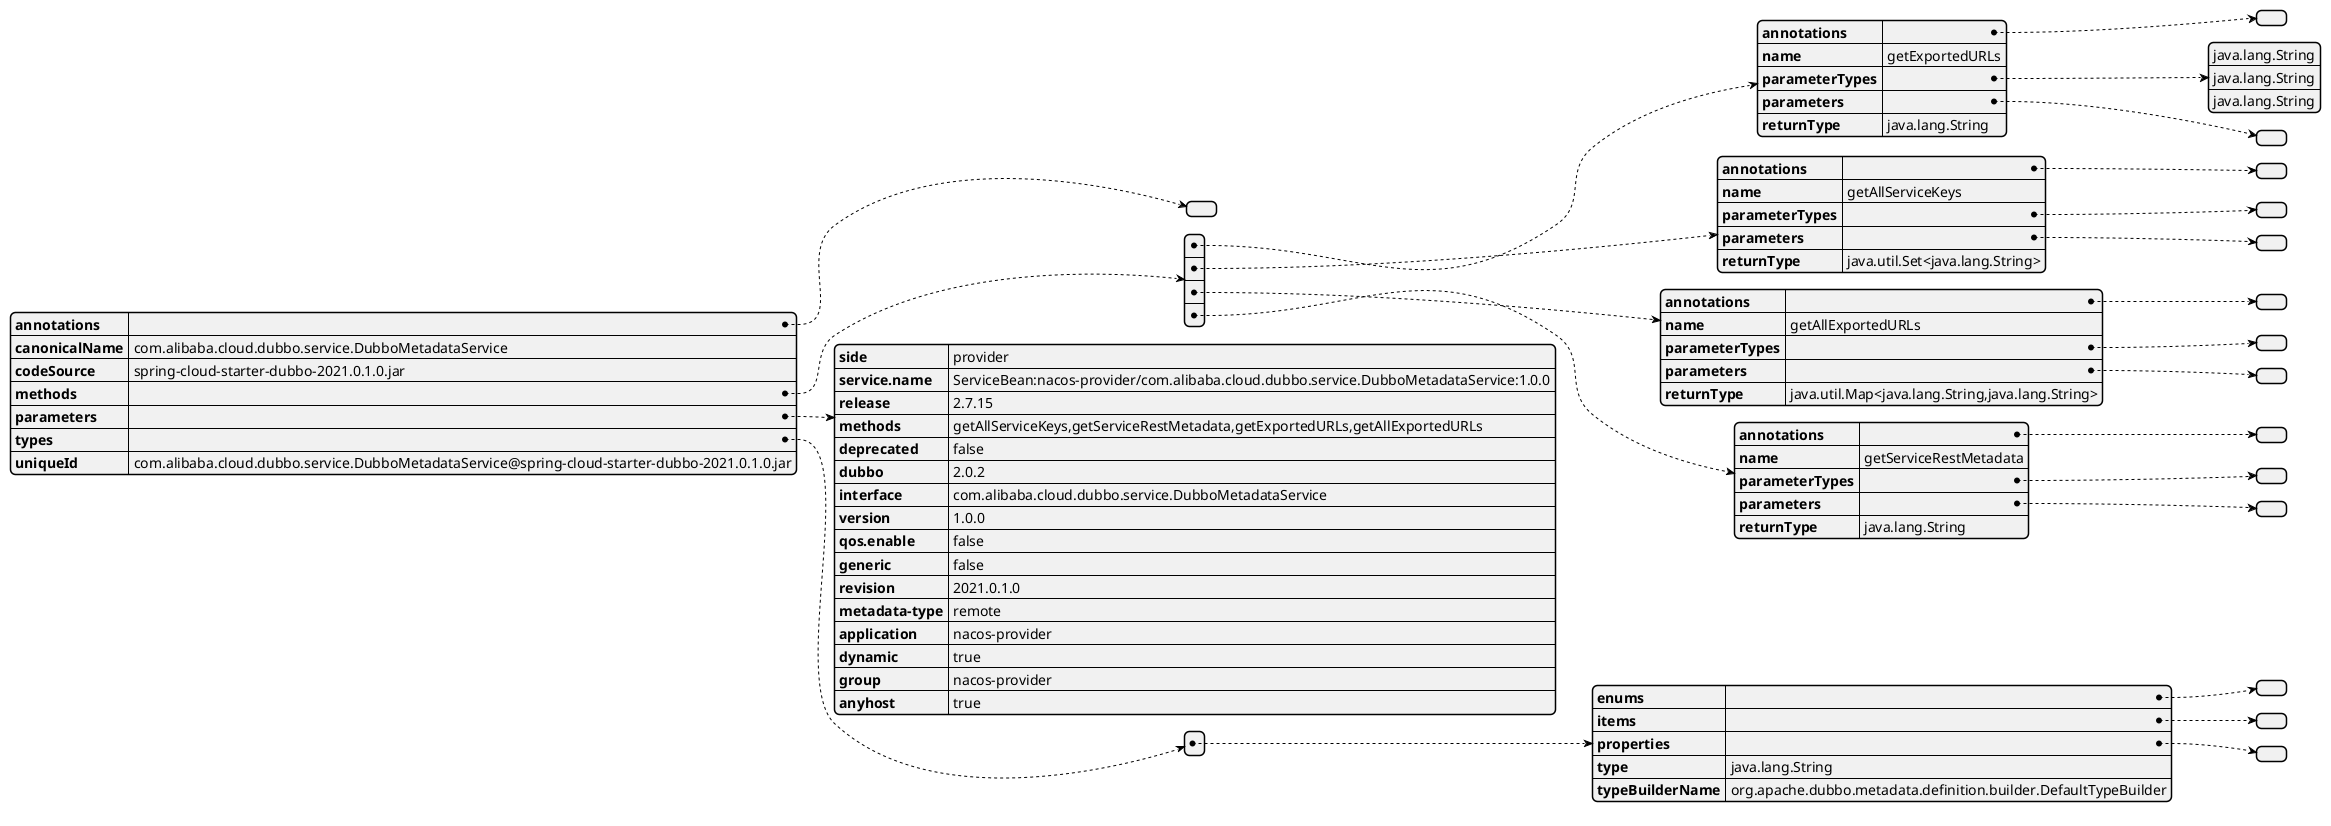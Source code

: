

@startjson

{
    "annotations": [],
    "canonicalName": "com.alibaba.cloud.dubbo.service.DubboMetadataService",
    "codeSource": "spring-cloud-starter-dubbo-2021.0.1.0.jar",
    "methods": [
        {
            "annotations": [],
            "name": "getExportedURLs",
            "parameterTypes": [
                "java.lang.String",
                "java.lang.String",
                "java.lang.String"
            ],
            "parameters": [],
            "returnType": "java.lang.String"
        },
        {
            "annotations": [],
            "name": "getAllServiceKeys",
            "parameterTypes": [],
            "parameters": [],
            "returnType": "java.util.Set<java.lang.String>"
        },
        {
            "annotations": [],
            "name": "getAllExportedURLs",
            "parameterTypes": [],
            "parameters": [],
            "returnType": "java.util.Map<java.lang.String,java.lang.String>"
        },
        {
            "annotations": [],
            "name": "getServiceRestMetadata",
            "parameterTypes": [],
            "parameters": [],
            "returnType": "java.lang.String"
        }
    ],
    "parameters": {
        "side": "provider",
        "service.name": "ServiceBean:nacos-provider/com.alibaba.cloud.dubbo.service.DubboMetadataService:1.0.0",
        "release": "2.7.15",
        "methods": "getAllServiceKeys,getServiceRestMetadata,getExportedURLs,getAllExportedURLs",
        "deprecated": "false",
        "dubbo": "2.0.2",
        "interface": "com.alibaba.cloud.dubbo.service.DubboMetadataService",
        "version": "1.0.0",
        "qos.enable": "false",
        "generic": "false",
        "revision": "2021.0.1.0",
        "metadata-type": "remote",
        "application": "nacos-provider",
        "dynamic": "true",
        "group": "nacos-provider",
        "anyhost": "true"
    },
    "types": [
        {
            "enums": [],
            "items": [],
            "properties": {},
            "type": "java.lang.String",
            "typeBuilderName": "org.apache.dubbo.metadata.definition.builder.DefaultTypeBuilder"
        }
    ],
    "uniqueId": "com.alibaba.cloud.dubbo.service.DubboMetadataService@spring-cloud-starter-dubbo-2021.0.1.0.jar"
}
@endjson

@startjson
{
    "parameters": {
        "side": "provider",
        "interface": "com.example.nacosdiscovery.provider.dubbo.ProductProvider",
        "pid": "18332",
        "application": "nacos-provider",
        "dubbo": "2.0.2",
        "release": "3.0.8",
        "anyhost": "true",
        "bind.ip": "192.168.81.1",
        "methods": "getProductById,getProductProvider",
        "background": "false",
        "deprecated": "false",
        "dynamic": "true",
        "service-name-mapping": "true",
        "qos.enable": "false",
        "generic": "false",
        "bind.port": "20880",
        "timestamp": "1655195725564"
    },
    "canonicalName": "com.example.nacosdiscovery.provider.dubbo.ProductProvider",
    "codeSource": "file:/F:/workspace/sp04/nacos-discovery/target/classes/",
    "methods": [
        {
            "name": "getProductById",
            "parameterTypes": [
                "java.lang.Integer"
            ],
            "returnType": "java.lang.String",
            "annotations": []
        },
        {
            "name": "getProductProvider",
            "parameterTypes": [],
            "returnType": "java.lang.String",
            "annotations": []
        }
    ],
    "types": [
        {
            "type": "java.lang.String"
        },
        {
            "type": "java.lang.Integer"
        }
    ],
    "annotations": []
}
@endjson